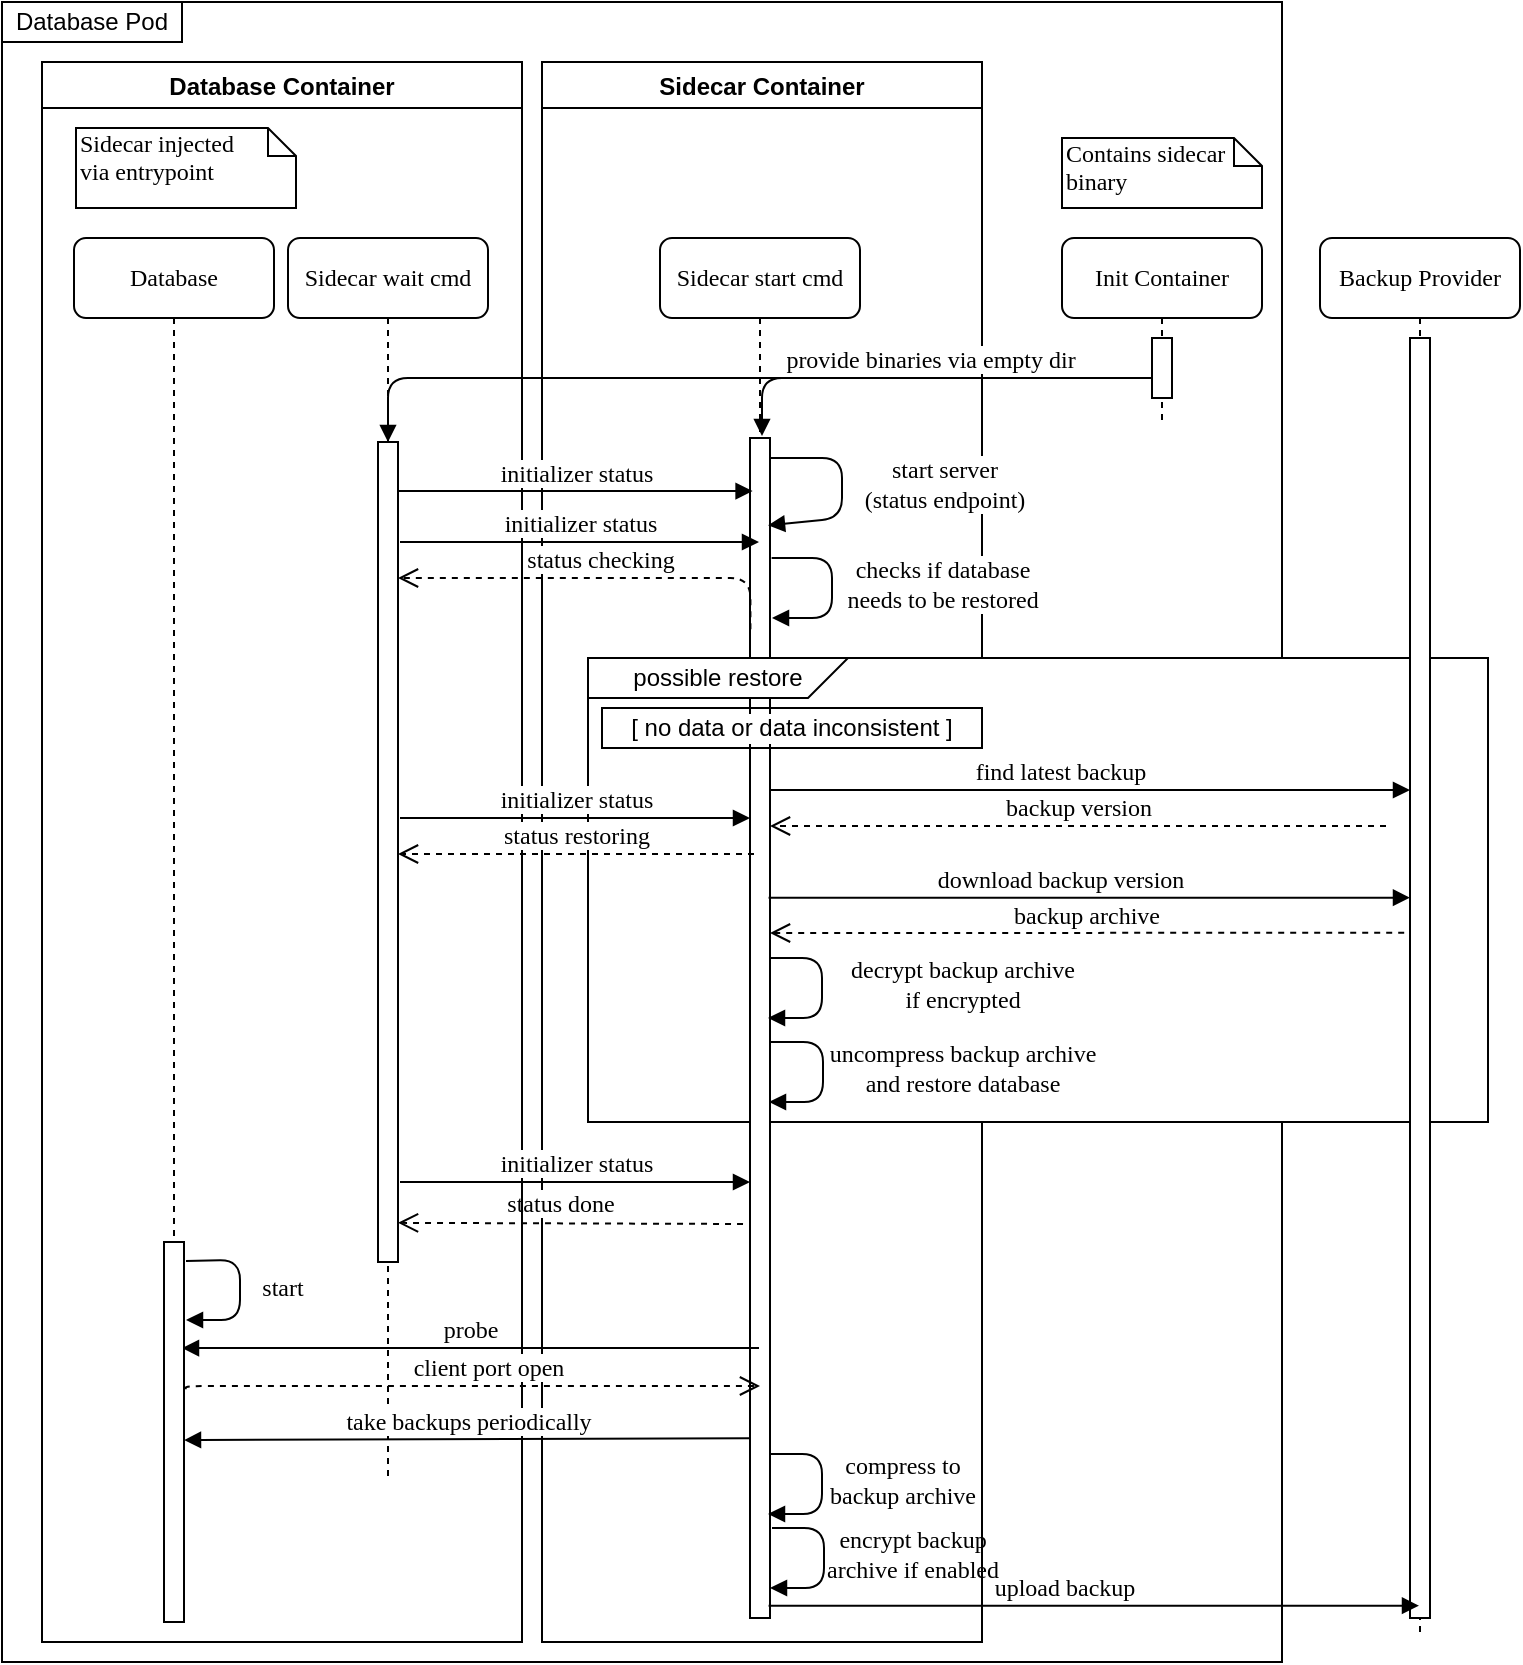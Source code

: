 <mxfile version="13.6.5">
    <diagram name="Page-1" id="13e1069c-82ec-6db2-03f1-153e76fe0fe0">
        <mxGraphModel dx="443" dy="314" grid="0" gridSize="10" guides="1" tooltips="1" connect="1" arrows="1" fold="1" page="0" pageScale="1" pageWidth="1100" pageHeight="850" background="#ffffff" math="0" shadow="0">
            <root>
                <mxCell id="0"/>
                <mxCell id="1" parent="0"/>
                <mxCell id="vXMNKmHhxJSPpm8mqWFt-4" value="" style="rounded=0;whiteSpace=wrap;html=1;fillColor=none;fontColor=#000000;strokeColor=#000000;" parent="1" vertex="1">
                    <mxGeometry x="10" y="10" width="640" height="830" as="geometry"/>
                </mxCell>
                <mxCell id="8hgb_S_A5nP3CUkCG9I1-37" value="Sidecar Container" style="swimlane;labelBackgroundColor=#ffffff;fontColor=#000000;strokeColor=#000000;fillColor=#FFFFFF;" parent="1" vertex="1">
                    <mxGeometry x="280" y="40" width="220" height="790" as="geometry"/>
                </mxCell>
                <mxCell id="8hgb_S_A5nP3CUkCG9I1-31" value="status done" style="html=1;verticalAlign=bottom;endArrow=open;dashed=1;endSize=8;labelBackgroundColor=#ffffff;fontFamily=Verdana;fontSize=12;edgeStyle=elbowEdgeStyle;elbow=vertical;exitX=-0.048;exitY=0.474;exitDx=0;exitDy=0;exitPerimeter=0;fontColor=#000000;strokeColor=#000000;" parent="8hgb_S_A5nP3CUkCG9I1-37" edge="1">
                    <mxGeometry x="0.061" relative="1" as="geometry">
                        <mxPoint x="-72" y="580" as="targetPoint"/>
                        <Array as="points">
                            <mxPoint x="143" y="580.43"/>
                        </Array>
                        <mxPoint x="100.52" y="580.99" as="sourcePoint"/>
                        <mxPoint as="offset"/>
                    </mxGeometry>
                </mxCell>
                <mxCell id="8hgb_S_A5nP3CUkCG9I1-13" value="" style="rounded=0;whiteSpace=wrap;html=1;fontColor=#000000;fillColor=#FFFFFF;strokeColor=#000000;" parent="1" vertex="1">
                    <mxGeometry x="303" y="338" width="450" height="232" as="geometry"/>
                </mxCell>
                <mxCell id="7baba1c4bc27f4b0-2" value="Sidecar start cmd" style="shape=umlLifeline;perimeter=lifelinePerimeter;whiteSpace=wrap;html=1;container=1;collapsible=0;recursiveResize=0;outlineConnect=0;rounded=1;shadow=0;comic=0;labelBackgroundColor=#ffffff;strokeWidth=1;fontFamily=Verdana;fontSize=12;align=center;fontColor=#000000;fillColor=#FFFFFF;strokeColor=#000000;" parent="1" vertex="1">
                    <mxGeometry x="339" y="128" width="100" height="690" as="geometry"/>
                </mxCell>
                <mxCell id="7baba1c4bc27f4b0-10" value="" style="html=1;points=[];perimeter=orthogonalPerimeter;rounded=0;shadow=0;comic=0;labelBackgroundColor=none;strokeWidth=1;fontFamily=Verdana;fontSize=12;align=center;fontColor=#000000;strokeColor=#000000;fillColor=#FFFFFF;" parent="7baba1c4bc27f4b0-2" vertex="1">
                    <mxGeometry x="45" y="100" width="10" height="590" as="geometry"/>
                </mxCell>
                <mxCell id="8hgb_S_A5nP3CUkCG9I1-19" value="find latest backup" style="html=1;verticalAlign=bottom;endArrow=block;labelBackgroundColor=none;fontFamily=Verdana;fontSize=12;fontColor=#000000;strokeColor=#000000;" parent="7baba1c4bc27f4b0-2" target="8hgb_S_A5nP3CUkCG9I1-21" edge="1">
                    <mxGeometry x="-0.094" relative="1" as="geometry">
                        <mxPoint x="55" y="276.0" as="sourcePoint"/>
                        <mxPoint x="375" y="276.0" as="targetPoint"/>
                        <Array as="points"/>
                        <mxPoint as="offset"/>
                    </mxGeometry>
                </mxCell>
                <mxCell id="8hgb_S_A5nP3CUkCG9I1-5" value="start server &lt;br&gt;(status endpoint)" style="html=1;verticalAlign=bottom;endArrow=block;labelBackgroundColor=#ffffff;fontFamily=Verdana;fontSize=12;entryX=0.9;entryY=0.074;entryDx=0;entryDy=0;entryPerimeter=0;fontColor=#000000;strokeColor=#000000;" parent="7baba1c4bc27f4b0-2" source="7baba1c4bc27f4b0-10" target="7baba1c4bc27f4b0-10" edge="1">
                    <mxGeometry x="0.349" y="50" relative="1" as="geometry">
                        <mxPoint x="9.81" y="110.0" as="sourcePoint"/>
                        <mxPoint x="9.81" y="370" as="targetPoint"/>
                        <Array as="points">
                            <mxPoint x="91" y="110"/>
                            <mxPoint x="91" y="140"/>
                        </Array>
                        <mxPoint x="50" y="-50" as="offset"/>
                    </mxGeometry>
                </mxCell>
                <mxCell id="8hgb_S_A5nP3CUkCG9I1-28" value="decrypt backup archive&lt;br&gt;if encrypted" style="html=1;verticalAlign=bottom;endArrow=block;labelBackgroundColor=none;fontFamily=Verdana;fontSize=12;fontColor=#000000;strokeColor=#000000;" parent="7baba1c4bc27f4b0-2" source="7baba1c4bc27f4b0-10" edge="1">
                    <mxGeometry x="0.357" y="-70" relative="1" as="geometry">
                        <mxPoint x="10.81" y="360.0" as="sourcePoint"/>
                        <mxPoint x="54" y="390" as="targetPoint"/>
                        <Array as="points">
                            <mxPoint x="81" y="360"/>
                            <mxPoint x="81" y="390"/>
                        </Array>
                        <mxPoint x="70" y="70" as="offset"/>
                    </mxGeometry>
                </mxCell>
                <mxCell id="7baba1c4bc27f4b0-3" value="Init Container" style="shape=umlLifeline;perimeter=lifelinePerimeter;whiteSpace=wrap;html=1;container=1;collapsible=0;recursiveResize=0;outlineConnect=0;rounded=1;shadow=0;comic=0;labelBackgroundColor=none;strokeWidth=1;fontFamily=Verdana;fontSize=12;align=center;fontColor=#000000;fillColor=#FFFFFF;strokeColor=#000000;" parent="1" vertex="1">
                    <mxGeometry x="540" y="128" width="100" height="92" as="geometry"/>
                </mxCell>
                <mxCell id="7baba1c4bc27f4b0-13" value="" style="html=1;points=[];perimeter=orthogonalPerimeter;rounded=0;shadow=0;comic=0;labelBackgroundColor=none;strokeWidth=1;fontFamily=Verdana;fontSize=12;align=center;fontColor=#000000;strokeColor=#000000;fillColor=#FFFFFF;" parent="7baba1c4bc27f4b0-3" vertex="1">
                    <mxGeometry x="45" y="50" width="10" height="30" as="geometry"/>
                </mxCell>
                <mxCell id="7baba1c4bc27f4b0-8" value="Sidecar wait cmd" style="shape=umlLifeline;perimeter=lifelinePerimeter;whiteSpace=wrap;html=1;container=1;collapsible=0;recursiveResize=0;outlineConnect=0;rounded=1;shadow=0;comic=0;labelBackgroundColor=none;strokeWidth=1;fontFamily=Verdana;fontSize=12;align=center;fontColor=#000000;fillColor=#FFFFFF;strokeColor=#000000;" parent="1" vertex="1">
                    <mxGeometry x="153" y="128" width="100" height="622" as="geometry"/>
                </mxCell>
                <mxCell id="7baba1c4bc27f4b0-9" value="" style="html=1;points=[];perimeter=orthogonalPerimeter;rounded=0;shadow=0;comic=0;labelBackgroundColor=none;strokeWidth=1;fontFamily=Verdana;fontSize=12;align=center;fontColor=#000000;strokeColor=#000000;fillColor=#FFFFFF;" parent="7baba1c4bc27f4b0-8" vertex="1">
                    <mxGeometry x="45" y="102" width="10" height="410" as="geometry"/>
                </mxCell>
                <mxCell id="7baba1c4bc27f4b0-17" value="provide binaries via empty dir" style="html=1;verticalAlign=bottom;endArrow=block;labelBackgroundColor=#ffffff;fontFamily=Verdana;fontSize=12;edgeStyle=elbowEdgeStyle;elbow=vertical;fontColor=#000000;strokeColor=#000000;" parent="1" source="7baba1c4bc27f4b0-13" target="7baba1c4bc27f4b0-9" edge="1">
                    <mxGeometry x="-0.462" relative="1" as="geometry">
                        <mxPoint x="513" y="212" as="sourcePoint"/>
                        <Array as="points">
                            <mxPoint x="503" y="198"/>
                        </Array>
                        <mxPoint x="273" y="218" as="targetPoint"/>
                        <mxPoint as="offset"/>
                    </mxGeometry>
                </mxCell>
                <mxCell id="7baba1c4bc27f4b0-42" value="Contains sidecar&lt;br&gt;binary" style="shape=note;whiteSpace=wrap;html=1;size=14;verticalAlign=top;align=left;spacingTop=-6;rounded=0;shadow=0;comic=0;labelBackgroundColor=none;strokeWidth=1;fontFamily=Verdana;fontSize=12;fontColor=#000000;fillColor=#FFFFFF;strokeColor=#000000;" parent="1" vertex="1">
                    <mxGeometry x="540" y="78" width="100" height="35" as="geometry"/>
                </mxCell>
                <mxCell id="8hgb_S_A5nP3CUkCG9I1-3" value="" style="html=1;verticalAlign=bottom;endArrow=block;labelBackgroundColor=none;fontFamily=Verdana;fontSize=12;edgeStyle=elbowEdgeStyle;elbow=vertical;fontColor=#000000;strokeColor=#000000;" parent="1" edge="1">
                    <mxGeometry x="0.108" y="-17" relative="1" as="geometry">
                        <mxPoint x="513" y="198" as="sourcePoint"/>
                        <Array as="points">
                            <mxPoint x="423" y="198"/>
                        </Array>
                        <mxPoint x="390" y="227" as="targetPoint"/>
                        <mxPoint as="offset"/>
                    </mxGeometry>
                </mxCell>
                <mxCell id="8hgb_S_A5nP3CUkCG9I1-7" value="checks if database &lt;br&gt;needs to be restored" style="html=1;verticalAlign=bottom;endArrow=block;labelBackgroundColor=#ffffff;fontFamily=Verdana;fontSize=12;fontColor=#000000;strokeColor=#000000;" parent="1" edge="1">
                    <mxGeometry x="0.335" y="-55" relative="1" as="geometry">
                        <mxPoint x="394.81" y="288.0" as="sourcePoint"/>
                        <mxPoint x="395" y="318" as="targetPoint"/>
                        <Array as="points">
                            <mxPoint x="425" y="288"/>
                            <mxPoint x="425" y="318"/>
                        </Array>
                        <mxPoint x="55" y="55" as="offset"/>
                    </mxGeometry>
                </mxCell>
                <mxCell id="8hgb_S_A5nP3CUkCG9I1-12" value="possible restore" style="shape=card;whiteSpace=wrap;html=1;rotation=0;flipV=1;flipH=1;fontColor=#000000;strokeColor=#000000;fillColor=#FFFFFF;" parent="1" vertex="1">
                    <mxGeometry x="303" y="338" width="130" height="20" as="geometry"/>
                </mxCell>
                <mxCell id="8hgb_S_A5nP3CUkCG9I1-20" value="Backup Provider" style="shape=umlLifeline;perimeter=lifelinePerimeter;whiteSpace=wrap;html=1;container=1;collapsible=0;recursiveResize=0;outlineConnect=0;rounded=1;shadow=0;comic=0;labelBackgroundColor=none;strokeWidth=1;fontFamily=Verdana;fontSize=12;align=center;fontColor=#000000;fillColor=#FFFFFF;strokeColor=#000000;" parent="1" vertex="1">
                    <mxGeometry x="669" y="128" width="100" height="700" as="geometry"/>
                </mxCell>
                <mxCell id="8hgb_S_A5nP3CUkCG9I1-21" value="" style="html=1;points=[];perimeter=orthogonalPerimeter;rounded=0;shadow=0;comic=0;labelBackgroundColor=none;strokeWidth=1;fontFamily=Verdana;fontSize=12;align=center;fontColor=#000000;strokeColor=#000000;fillColor=#FFFFFF;" parent="8hgb_S_A5nP3CUkCG9I1-20" vertex="1">
                    <mxGeometry x="45" y="50" width="10" height="640" as="geometry"/>
                </mxCell>
                <mxCell id="8hgb_S_A5nP3CUkCG9I1-23" value="backup version" style="html=1;verticalAlign=bottom;endArrow=open;dashed=1;endSize=8;labelBackgroundColor=none;fontFamily=Verdana;fontSize=12;edgeStyle=elbowEdgeStyle;elbow=vertical;fontColor=#000000;strokeColor=#000000;" parent="1" target="7baba1c4bc27f4b0-10" edge="1">
                    <mxGeometry relative="1" as="geometry">
                        <mxPoint x="410" y="422" as="targetPoint"/>
                        <Array as="points">
                            <mxPoint x="558" y="422"/>
                        </Array>
                        <mxPoint x="702" y="422" as="sourcePoint"/>
                    </mxGeometry>
                </mxCell>
                <mxCell id="8hgb_S_A5nP3CUkCG9I1-24" value="download backup version" style="html=1;verticalAlign=bottom;endArrow=block;labelBackgroundColor=#ffffff;fontFamily=Verdana;fontSize=12;exitX=0.929;exitY=0.511;exitDx=0;exitDy=0;exitPerimeter=0;fontColor=#000000;strokeColor=#000000;" parent="1" target="8hgb_S_A5nP3CUkCG9I1-21" edge="1">
                    <mxGeometry x="-0.094" relative="1" as="geometry">
                        <mxPoint x="393.29" y="457.83" as="sourcePoint"/>
                        <mxPoint x="697" y="457.83" as="targetPoint"/>
                        <Array as="points"/>
                        <mxPoint as="offset"/>
                    </mxGeometry>
                </mxCell>
                <mxCell id="8hgb_S_A5nP3CUkCG9I1-25" value="backup archive" style="html=1;verticalAlign=bottom;endArrow=open;dashed=1;endSize=8;labelBackgroundColor=#ffffff;fontFamily=Verdana;fontSize=12;edgeStyle=elbowEdgeStyle;elbow=vertical;exitX=-0.29;exitY=0.511;exitDx=0;exitDy=0;exitPerimeter=0;fontColor=#000000;strokeColor=#000000;" parent="1" edge="1">
                    <mxGeometry relative="1" as="geometry">
                        <mxPoint x="394" y="476" as="targetPoint"/>
                        <Array as="points"/>
                        <mxPoint x="711.1" y="475.38" as="sourcePoint"/>
                    </mxGeometry>
                </mxCell>
                <mxCell id="8hgb_S_A5nP3CUkCG9I1-36" value="Database Container" style="swimlane;labelBackgroundColor=#ffffff;fontColor=#000000;strokeColor=#000000;fillColor=#FFFFFF;" parent="1" vertex="1">
                    <mxGeometry x="30" y="40" width="240" height="790" as="geometry"/>
                </mxCell>
                <mxCell id="7baba1c4bc27f4b0-40" value="Sidecar injected &lt;br&gt;via entrypoint" style="shape=note;whiteSpace=wrap;html=1;size=14;verticalAlign=top;align=left;spacingTop=-6;rounded=0;shadow=0;comic=0;labelBackgroundColor=none;strokeWidth=1;fontFamily=Verdana;fontSize=12;fontColor=#000000;fillColor=#FFFFFF;strokeColor=#000000;" parent="8hgb_S_A5nP3CUkCG9I1-36" vertex="1">
                    <mxGeometry x="17" y="33" width="110" height="40" as="geometry"/>
                </mxCell>
                <mxCell id="8hgb_S_A5nP3CUkCG9I1-30" value="initializer status" style="html=1;verticalAlign=bottom;endArrow=block;labelBackgroundColor=#ffffff;fontFamily=Verdana;fontSize=12;fontColor=#000000;strokeColor=#000000;" parent="1" target="7baba1c4bc27f4b0-10" edge="1">
                    <mxGeometry relative="1" as="geometry">
                        <mxPoint x="209" y="418.0" as="sourcePoint"/>
                        <mxPoint x="337" y="418" as="targetPoint"/>
                    </mxGeometry>
                </mxCell>
                <mxCell id="8hgb_S_A5nP3CUkCG9I1-32" value="initializer status" style="html=1;verticalAlign=bottom;endArrow=block;labelBackgroundColor=#ffffff;fontFamily=Verdana;fontSize=12;fontColor=#000000;strokeColor=#000000;" parent="1" edge="1">
                    <mxGeometry relative="1" as="geometry">
                        <mxPoint x="209" y="600.0" as="sourcePoint"/>
                        <mxPoint x="384" y="600" as="targetPoint"/>
                    </mxGeometry>
                </mxCell>
                <mxCell id="7baba1c4bc27f4b0-23" value="initializer status" style="html=1;verticalAlign=bottom;endArrow=block;labelBackgroundColor=#ffffff;fontFamily=Verdana;fontSize=12;entryX=0.129;entryY=0.045;entryDx=0;entryDy=0;entryPerimeter=0;fontColor=#000000;strokeColor=#000000;" parent="1" source="7baba1c4bc27f4b0-9" target="7baba1c4bc27f4b0-10" edge="1">
                    <mxGeometry relative="1" as="geometry">
                        <mxPoint x="211" y="248" as="sourcePoint"/>
                        <mxPoint x="336" y="248" as="targetPoint"/>
                    </mxGeometry>
                </mxCell>
                <mxCell id="7baba1c4bc27f4b0-30" value="status checking" style="html=1;verticalAlign=bottom;endArrow=open;dashed=1;endSize=8;labelBackgroundColor=#ffffff;fontFamily=Verdana;fontSize=12;edgeStyle=elbowEdgeStyle;elbow=vertical;exitX=0.021;exitY=0.162;exitDx=0;exitDy=0;exitPerimeter=0;fontColor=#000000;strokeColor=#000000;" parent="1" source="7baba1c4bc27f4b0-10" edge="1">
                    <mxGeometry relative="1" as="geometry">
                        <mxPoint x="208" y="298" as="targetPoint"/>
                        <Array as="points">
                            <mxPoint x="233" y="298"/>
                        </Array>
                        <mxPoint x="333" y="298" as="sourcePoint"/>
                    </mxGeometry>
                </mxCell>
                <mxCell id="8hgb_S_A5nP3CUkCG9I1-6" value="initializer status" style="html=1;verticalAlign=bottom;endArrow=block;labelBackgroundColor=#ffffff;fontFamily=Verdana;fontSize=12;fontColor=#000000;strokeColor=#000000;" parent="1" target="7baba1c4bc27f4b0-2" edge="1">
                    <mxGeometry relative="1" as="geometry">
                        <mxPoint x="209" y="280.0" as="sourcePoint"/>
                        <mxPoint x="337" y="280.0" as="targetPoint"/>
                    </mxGeometry>
                </mxCell>
                <mxCell id="8hgb_S_A5nP3CUkCG9I1-15" value="[ no data or data inconsistent ]" style="text;html=1;fillColor=none;align=center;verticalAlign=middle;whiteSpace=wrap;rounded=0;labelBackgroundColor=#ffffff;fontColor=#000000;strokeColor=#000000;" parent="1" vertex="1">
                    <mxGeometry x="310" y="363" width="190" height="20" as="geometry"/>
                </mxCell>
                <mxCell id="8hgb_S_A5nP3CUkCG9I1-29" value="status restoring" style="html=1;verticalAlign=bottom;endArrow=open;dashed=1;endSize=8;labelBackgroundColor=#ffffff;fontFamily=Verdana;fontSize=12;edgeStyle=elbowEdgeStyle;elbow=vertical;fontColor=#000000;strokeColor=#000000;" parent="1" edge="1">
                    <mxGeometry relative="1" as="geometry">
                        <mxPoint x="208" y="436.0" as="targetPoint"/>
                        <Array as="points">
                            <mxPoint x="233" y="436"/>
                        </Array>
                        <mxPoint x="386" y="436" as="sourcePoint"/>
                    </mxGeometry>
                </mxCell>
                <mxCell id="8hgb_S_A5nP3CUkCG9I1-38" value="Database" style="shape=umlLifeline;perimeter=lifelinePerimeter;whiteSpace=wrap;html=1;container=1;collapsible=0;recursiveResize=0;outlineConnect=0;rounded=1;shadow=0;comic=0;labelBackgroundColor=none;strokeWidth=1;fontFamily=Verdana;fontSize=12;align=center;fontColor=#000000;fillColor=#FFFFFF;strokeColor=#000000;" parent="1" vertex="1">
                    <mxGeometry x="46" y="128" width="100" height="630" as="geometry"/>
                </mxCell>
                <mxCell id="8hgb_S_A5nP3CUkCG9I1-43" value="probe" style="html=1;verticalAlign=bottom;endArrow=block;labelBackgroundColor=#ffffff;fontFamily=Verdana;fontSize=12;entryX=0.9;entryY=0.554;entryDx=0;entryDy=0;entryPerimeter=0;fontColor=#000000;strokeColor=#000000;" parent="1" edge="1">
                    <mxGeometry relative="1" as="geometry">
                        <mxPoint x="388.5" y="683.02" as="sourcePoint"/>
                        <mxPoint x="100" y="683.02" as="targetPoint"/>
                    </mxGeometry>
                </mxCell>
                <mxCell id="8hgb_S_A5nP3CUkCG9I1-44" value="client port open" style="html=1;verticalAlign=bottom;endArrow=open;dashed=1;endSize=8;labelBackgroundColor=#ffffff;fontFamily=Verdana;fontSize=12;edgeStyle=elbowEdgeStyle;elbow=vertical;exitX=1.086;exitY=0.566;exitDx=0;exitDy=0;exitPerimeter=0;fontColor=#000000;strokeColor=#000000;" parent="1" edge="1">
                    <mxGeometry x="0.061" relative="1" as="geometry">
                        <mxPoint x="389" y="702" as="targetPoint"/>
                        <Array as="points">
                            <mxPoint x="100" y="702"/>
                        </Array>
                        <mxPoint x="101.86" y="703.58" as="sourcePoint"/>
                        <mxPoint as="offset"/>
                    </mxGeometry>
                </mxCell>
                <mxCell id="8hgb_S_A5nP3CUkCG9I1-45" value="take backups periodically" style="html=1;verticalAlign=bottom;endArrow=block;labelBackgroundColor=#ffffff;fontFamily=Verdana;fontSize=12;entryX=0.9;entryY=0.554;entryDx=0;entryDy=0;entryPerimeter=0;exitX=-0.1;exitY=0.889;exitDx=0;exitDy=0;exitPerimeter=0;fontColor=#000000;strokeColor=#000000;" parent="1" edge="1">
                    <mxGeometry relative="1" as="geometry">
                        <mxPoint x="384" y="728.16" as="sourcePoint"/>
                        <mxPoint x="101" y="729.02" as="targetPoint"/>
                    </mxGeometry>
                </mxCell>
                <mxCell id="8hgb_S_A5nP3CUkCG9I1-48" value="compress to &lt;br&gt;backup archive" style="html=1;verticalAlign=bottom;endArrow=block;labelBackgroundColor=none;fontFamily=Verdana;fontSize=12;fontColor=#000000;strokeColor=#000000;" parent="1" edge="1">
                    <mxGeometry x="0.349" y="-40" relative="1" as="geometry">
                        <mxPoint x="394" y="736" as="sourcePoint"/>
                        <mxPoint x="393" y="766" as="targetPoint"/>
                        <Array as="points">
                            <mxPoint x="420" y="736"/>
                            <mxPoint x="420" y="766"/>
                        </Array>
                        <mxPoint x="40" y="40" as="offset"/>
                    </mxGeometry>
                </mxCell>
                <mxCell id="8hgb_S_A5nP3CUkCG9I1-49" value="upload backup" style="html=1;verticalAlign=bottom;endArrow=block;labelBackgroundColor=#ffffff;fontFamily=Verdana;fontSize=12;exitX=0.929;exitY=0.511;exitDx=0;exitDy=0;exitPerimeter=0;fontColor=#000000;strokeColor=#000000;" parent="1" edge="1">
                    <mxGeometry x="-0.094" relative="1" as="geometry">
                        <mxPoint x="393.29" y="811.83" as="sourcePoint"/>
                        <mxPoint x="718.5" y="811.83" as="targetPoint"/>
                        <Array as="points"/>
                        <mxPoint as="offset"/>
                    </mxGeometry>
                </mxCell>
                <mxCell id="vXMNKmHhxJSPpm8mqWFt-5" value="Database Pod" style="text;html=1;fillColor=none;align=center;verticalAlign=middle;whiteSpace=wrap;rounded=0;fontColor=#000000;strokeColor=#000000;" parent="1" vertex="1">
                    <mxGeometry x="10" y="10" width="90" height="20" as="geometry"/>
                </mxCell>
                <mxCell id="8hgb_S_A5nP3CUkCG9I1-39" value="" style="html=1;points=[];perimeter=orthogonalPerimeter;rounded=0;shadow=0;comic=0;labelBackgroundColor=none;strokeWidth=1;fontFamily=Verdana;fontSize=12;align=center;fontColor=#000000;strokeColor=#000000;fillColor=#FFFFFF;" parent="1" vertex="1">
                    <mxGeometry x="91" y="630" width="10" height="190" as="geometry"/>
                </mxCell>
                <mxCell id="8hgb_S_A5nP3CUkCG9I1-40" value="start" style="html=1;verticalAlign=bottom;endArrow=block;labelBackgroundColor=none;fontFamily=Verdana;fontSize=12;exitX=0.9;exitY=0.592;exitDx=0;exitDy=0;exitPerimeter=0;fontColor=#000000;strokeColor=#000000;" parent="1" edge="1">
                    <mxGeometry x="0.357" y="-22" relative="1" as="geometry">
                        <mxPoint x="102" y="639.48" as="sourcePoint"/>
                        <mxPoint x="102" y="669" as="targetPoint"/>
                        <Array as="points">
                            <mxPoint x="129" y="639"/>
                            <mxPoint x="129" y="669"/>
                        </Array>
                        <mxPoint x="21" y="15" as="offset"/>
                    </mxGeometry>
                </mxCell>
                <mxCell id="3" value="uncompress backup archive&lt;br&gt;and restore database" style="html=1;verticalAlign=bottom;endArrow=block;labelBackgroundColor=none;fontFamily=Verdana;fontSize=12;fontColor=#000000;strokeColor=#000000;" edge="1" parent="1">
                    <mxGeometry x="0.357" y="-70" relative="1" as="geometry">
                        <mxPoint x="394.5" y="530" as="sourcePoint"/>
                        <mxPoint x="393.5" y="560" as="targetPoint"/>
                        <Array as="points">
                            <mxPoint x="420.5" y="530"/>
                            <mxPoint x="420.5" y="560"/>
                        </Array>
                        <mxPoint x="70" y="70" as="offset"/>
                    </mxGeometry>
                </mxCell>
                <mxCell id="4" value="encrypt backup &lt;br&gt;archive&amp;nbsp;if enabled" style="html=1;verticalAlign=bottom;endArrow=block;labelBackgroundColor=none;fontFamily=Verdana;fontSize=12;fontColor=#000000;strokeColor=#000000;" edge="1" parent="1">
                    <mxGeometry x="0.349" y="-44" relative="1" as="geometry">
                        <mxPoint x="395" y="773" as="sourcePoint"/>
                        <mxPoint x="394" y="803" as="targetPoint"/>
                        <Array as="points">
                            <mxPoint x="421" y="773"/>
                            <mxPoint x="421" y="803"/>
                        </Array>
                        <mxPoint x="44" y="44" as="offset"/>
                    </mxGeometry>
                </mxCell>
            </root>
        </mxGraphModel>
    </diagram>
</mxfile>
